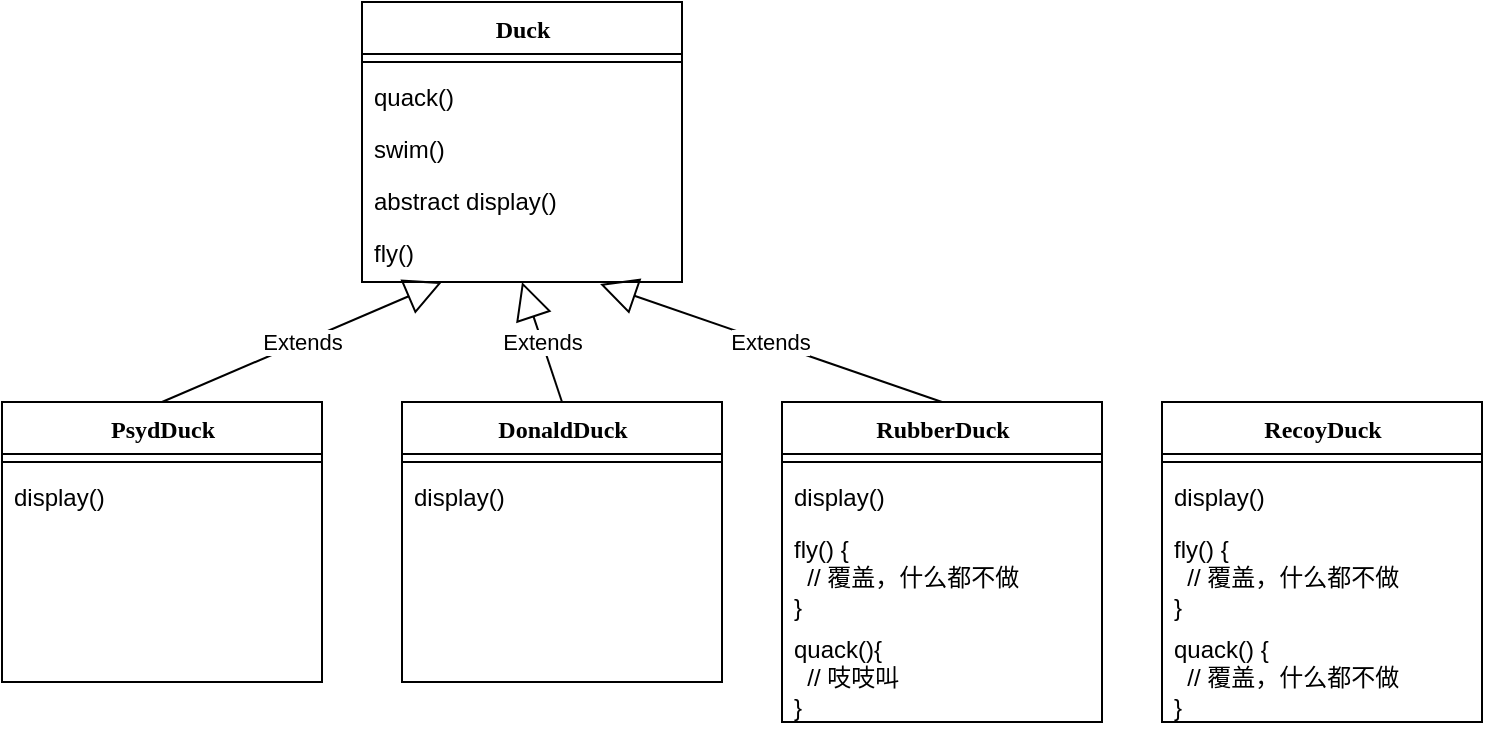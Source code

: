 <mxfile version="12.4.3" type="device" pages="3"><diagram id="BZuirzZLJ168HvBGFFMg" name="继承"><mxGraphModel dx="309" dy="523" grid="1" gridSize="10" guides="1" tooltips="1" connect="1" arrows="1" fold="1" page="1" pageScale="1" pageWidth="827" pageHeight="1169" math="0" shadow="0"><root><mxCell id="Q5XRYWUr3BGQHBxn7PBT-0"/><mxCell id="Q5XRYWUr3BGQHBxn7PBT-1" parent="Q5XRYWUr3BGQHBxn7PBT-0"/><mxCell id="Q5XRYWUr3BGQHBxn7PBT-2" value="Duck&lt;br&gt;" style="swimlane;html=1;fontStyle=1;align=center;verticalAlign=top;childLayout=stackLayout;horizontal=1;startSize=26;horizontalStack=0;resizeParent=1;resizeLast=0;collapsible=1;marginBottom=0;swimlaneFillColor=#ffffff;rounded=0;shadow=0;comic=0;labelBackgroundColor=none;strokeWidth=1;fillColor=none;fontFamily=Verdana;fontSize=12" vertex="1" parent="Q5XRYWUr3BGQHBxn7PBT-1"><mxGeometry x="1020" y="170" width="160" height="140" as="geometry"/></mxCell><mxCell id="Q5XRYWUr3BGQHBxn7PBT-3" value="" style="line;html=1;strokeWidth=1;fillColor=none;align=left;verticalAlign=middle;spacingTop=-1;spacingLeft=3;spacingRight=3;rotatable=0;labelPosition=right;points=[];portConstraint=eastwest;" vertex="1" parent="Q5XRYWUr3BGQHBxn7PBT-2"><mxGeometry y="26" width="160" height="8" as="geometry"/></mxCell><mxCell id="Q5XRYWUr3BGQHBxn7PBT-4" value="quack()" style="text;html=1;strokeColor=none;fillColor=none;align=left;verticalAlign=top;spacingLeft=4;spacingRight=4;whiteSpace=wrap;overflow=hidden;rotatable=0;points=[[0,0.5],[1,0.5]];portConstraint=eastwest;" vertex="1" parent="Q5XRYWUr3BGQHBxn7PBT-2"><mxGeometry y="34" width="160" height="26" as="geometry"/></mxCell><mxCell id="Q5XRYWUr3BGQHBxn7PBT-5" value="swim()&lt;br&gt;" style="text;html=1;strokeColor=none;fillColor=none;align=left;verticalAlign=top;spacingLeft=4;spacingRight=4;whiteSpace=wrap;overflow=hidden;rotatable=0;points=[[0,0.5],[1,0.5]];portConstraint=eastwest;" vertex="1" parent="Q5XRYWUr3BGQHBxn7PBT-2"><mxGeometry y="60" width="160" height="26" as="geometry"/></mxCell><mxCell id="Q5XRYWUr3BGQHBxn7PBT-6" value="abstract display()" style="text;html=1;strokeColor=none;fillColor=none;align=left;verticalAlign=top;spacingLeft=4;spacingRight=4;whiteSpace=wrap;overflow=hidden;rotatable=0;points=[[0,0.5],[1,0.5]];portConstraint=eastwest;" vertex="1" parent="Q5XRYWUr3BGQHBxn7PBT-2"><mxGeometry y="86" width="160" height="26" as="geometry"/></mxCell><mxCell id="Q5XRYWUr3BGQHBxn7PBT-7" value="fly()" style="text;html=1;strokeColor=none;fillColor=none;align=left;verticalAlign=top;spacingLeft=4;spacingRight=4;whiteSpace=wrap;overflow=hidden;rotatable=0;points=[[0,0.5],[1,0.5]];portConstraint=eastwest;" vertex="1" parent="Q5XRYWUr3BGQHBxn7PBT-2"><mxGeometry y="112" width="160" height="26" as="geometry"/></mxCell><mxCell id="Q5XRYWUr3BGQHBxn7PBT-8" value="PsydDuck" style="swimlane;html=1;fontStyle=1;align=center;verticalAlign=top;childLayout=stackLayout;horizontal=1;startSize=26;horizontalStack=0;resizeParent=1;resizeLast=0;collapsible=1;marginBottom=0;swimlaneFillColor=#ffffff;rounded=0;shadow=0;comic=0;labelBackgroundColor=none;strokeWidth=1;fillColor=none;fontFamily=Verdana;fontSize=12" vertex="1" parent="Q5XRYWUr3BGQHBxn7PBT-1"><mxGeometry x="840" y="370" width="160" height="140" as="geometry"/></mxCell><mxCell id="Q5XRYWUr3BGQHBxn7PBT-9" value="" style="line;html=1;strokeWidth=1;fillColor=none;align=left;verticalAlign=middle;spacingTop=-1;spacingLeft=3;spacingRight=3;rotatable=0;labelPosition=right;points=[];portConstraint=eastwest;" vertex="1" parent="Q5XRYWUr3BGQHBxn7PBT-8"><mxGeometry y="26" width="160" height="8" as="geometry"/></mxCell><mxCell id="Q5XRYWUr3BGQHBxn7PBT-10" value="display()" style="text;html=1;strokeColor=none;fillColor=none;align=left;verticalAlign=top;spacingLeft=4;spacingRight=4;whiteSpace=wrap;overflow=hidden;rotatable=0;points=[[0,0.5],[1,0.5]];portConstraint=eastwest;" vertex="1" parent="Q5XRYWUr3BGQHBxn7PBT-8"><mxGeometry y="34" width="160" height="26" as="geometry"/></mxCell><mxCell id="Q5XRYWUr3BGQHBxn7PBT-11" value="DonaldDuck" style="swimlane;html=1;fontStyle=1;align=center;verticalAlign=top;childLayout=stackLayout;horizontal=1;startSize=26;horizontalStack=0;resizeParent=1;resizeLast=0;collapsible=1;marginBottom=0;swimlaneFillColor=#ffffff;rounded=0;shadow=0;comic=0;labelBackgroundColor=none;strokeWidth=1;fillColor=none;fontFamily=Verdana;fontSize=12" vertex="1" parent="Q5XRYWUr3BGQHBxn7PBT-1"><mxGeometry x="1040" y="370" width="160" height="140" as="geometry"/></mxCell><mxCell id="Q5XRYWUr3BGQHBxn7PBT-12" value="" style="line;html=1;strokeWidth=1;fillColor=none;align=left;verticalAlign=middle;spacingTop=-1;spacingLeft=3;spacingRight=3;rotatable=0;labelPosition=right;points=[];portConstraint=eastwest;" vertex="1" parent="Q5XRYWUr3BGQHBxn7PBT-11"><mxGeometry y="26" width="160" height="8" as="geometry"/></mxCell><mxCell id="Q5XRYWUr3BGQHBxn7PBT-13" value="display()" style="text;html=1;strokeColor=none;fillColor=none;align=left;verticalAlign=top;spacingLeft=4;spacingRight=4;whiteSpace=wrap;overflow=hidden;rotatable=0;points=[[0,0.5],[1,0.5]];portConstraint=eastwest;" vertex="1" parent="Q5XRYWUr3BGQHBxn7PBT-11"><mxGeometry y="34" width="160" height="26" as="geometry"/></mxCell><mxCell id="Q5XRYWUr3BGQHBxn7PBT-14" value="Extends" style="endArrow=block;endSize=16;endFill=0;html=1;entryX=0.25;entryY=1;entryDx=0;entryDy=0;exitX=0.5;exitY=0;exitDx=0;exitDy=0;" edge="1" parent="Q5XRYWUr3BGQHBxn7PBT-1" source="Q5XRYWUr3BGQHBxn7PBT-8" target="Q5XRYWUr3BGQHBxn7PBT-2"><mxGeometry width="160" relative="1" as="geometry"><mxPoint x="840" y="530" as="sourcePoint"/><mxPoint x="1000" y="530" as="targetPoint"/></mxGeometry></mxCell><mxCell id="Q5XRYWUr3BGQHBxn7PBT-15" value="Extends" style="endArrow=block;endSize=16;endFill=0;html=1;entryX=0.5;entryY=1;entryDx=0;entryDy=0;exitX=0.5;exitY=0;exitDx=0;exitDy=0;" edge="1" parent="Q5XRYWUr3BGQHBxn7PBT-1" source="Q5XRYWUr3BGQHBxn7PBT-11" target="Q5XRYWUr3BGQHBxn7PBT-2"><mxGeometry width="160" relative="1" as="geometry"><mxPoint x="1190" y="320" as="sourcePoint"/><mxPoint x="1350" y="320" as="targetPoint"/></mxGeometry></mxCell><mxCell id="Q5XRYWUr3BGQHBxn7PBT-16" value="RubberDuck" style="swimlane;html=1;fontStyle=1;align=center;verticalAlign=top;childLayout=stackLayout;horizontal=1;startSize=26;horizontalStack=0;resizeParent=1;resizeLast=0;collapsible=1;marginBottom=0;swimlaneFillColor=#ffffff;rounded=0;shadow=0;comic=0;labelBackgroundColor=none;strokeWidth=1;fillColor=none;fontFamily=Verdana;fontSize=12" vertex="1" parent="Q5XRYWUr3BGQHBxn7PBT-1"><mxGeometry x="1230" y="370" width="160" height="160" as="geometry"/></mxCell><mxCell id="Q5XRYWUr3BGQHBxn7PBT-17" value="" style="line;html=1;strokeWidth=1;fillColor=none;align=left;verticalAlign=middle;spacingTop=-1;spacingLeft=3;spacingRight=3;rotatable=0;labelPosition=right;points=[];portConstraint=eastwest;" vertex="1" parent="Q5XRYWUr3BGQHBxn7PBT-16"><mxGeometry y="26" width="160" height="8" as="geometry"/></mxCell><mxCell id="Q5XRYWUr3BGQHBxn7PBT-18" value="display()" style="text;html=1;strokeColor=none;fillColor=none;align=left;verticalAlign=top;spacingLeft=4;spacingRight=4;whiteSpace=wrap;overflow=hidden;rotatable=0;points=[[0,0.5],[1,0.5]];portConstraint=eastwest;" vertex="1" parent="Q5XRYWUr3BGQHBxn7PBT-16"><mxGeometry y="34" width="160" height="26" as="geometry"/></mxCell><mxCell id="Q5XRYWUr3BGQHBxn7PBT-19" value="fly() {&lt;br&gt;&amp;nbsp; // 覆盖，什么都不做&lt;br&gt;}" style="text;html=1;strokeColor=none;fillColor=none;align=left;verticalAlign=top;spacingLeft=4;spacingRight=4;whiteSpace=wrap;overflow=hidden;rotatable=0;points=[[0,0.5],[1,0.5]];portConstraint=eastwest;" vertex="1" parent="Q5XRYWUr3BGQHBxn7PBT-16"><mxGeometry y="60" width="160" height="50" as="geometry"/></mxCell><mxCell id="iKZqRecwMaP-E1OmIRN8-0" value="quack(){&lt;br&gt;&amp;nbsp; // 吱吱叫&lt;br&gt;}" style="text;html=1;strokeColor=none;fillColor=none;align=left;verticalAlign=top;spacingLeft=4;spacingRight=4;whiteSpace=wrap;overflow=hidden;rotatable=0;points=[[0,0.5],[1,0.5]];portConstraint=eastwest;" vertex="1" parent="Q5XRYWUr3BGQHBxn7PBT-16"><mxGeometry y="110" width="160" height="50" as="geometry"/></mxCell><mxCell id="Q5XRYWUr3BGQHBxn7PBT-20" value="Extends" style="endArrow=block;endSize=16;endFill=0;html=1;exitX=0.5;exitY=0;exitDx=0;exitDy=0;entryX=0.744;entryY=1.115;entryDx=0;entryDy=0;entryPerimeter=0;" edge="1" parent="Q5XRYWUr3BGQHBxn7PBT-1" source="Q5XRYWUr3BGQHBxn7PBT-16" target="Q5XRYWUr3BGQHBxn7PBT-7"><mxGeometry width="160" relative="1" as="geometry"><mxPoint x="1130" y="380" as="sourcePoint"/><mxPoint x="1220" y="330" as="targetPoint"/></mxGeometry></mxCell><mxCell id="Q5XRYWUr3BGQHBxn7PBT-21" value="RecoyDuck" style="swimlane;html=1;fontStyle=1;align=center;verticalAlign=top;childLayout=stackLayout;horizontal=1;startSize=26;horizontalStack=0;resizeParent=1;resizeLast=0;collapsible=1;marginBottom=0;swimlaneFillColor=#ffffff;rounded=0;shadow=0;comic=0;labelBackgroundColor=none;strokeWidth=1;fillColor=none;fontFamily=Verdana;fontSize=12" vertex="1" parent="Q5XRYWUr3BGQHBxn7PBT-1"><mxGeometry x="1420" y="370" width="160" height="160" as="geometry"/></mxCell><mxCell id="Q5XRYWUr3BGQHBxn7PBT-22" value="" style="line;html=1;strokeWidth=1;fillColor=none;align=left;verticalAlign=middle;spacingTop=-1;spacingLeft=3;spacingRight=3;rotatable=0;labelPosition=right;points=[];portConstraint=eastwest;" vertex="1" parent="Q5XRYWUr3BGQHBxn7PBT-21"><mxGeometry y="26" width="160" height="8" as="geometry"/></mxCell><mxCell id="Q5XRYWUr3BGQHBxn7PBT-23" value="display()" style="text;html=1;strokeColor=none;fillColor=none;align=left;verticalAlign=top;spacingLeft=4;spacingRight=4;whiteSpace=wrap;overflow=hidden;rotatable=0;points=[[0,0.5],[1,0.5]];portConstraint=eastwest;" vertex="1" parent="Q5XRYWUr3BGQHBxn7PBT-21"><mxGeometry y="34" width="160" height="26" as="geometry"/></mxCell><mxCell id="Q5XRYWUr3BGQHBxn7PBT-24" value="fly() {&lt;br&gt;&amp;nbsp; // 覆盖，什么都不做&lt;br&gt;}" style="text;html=1;strokeColor=none;fillColor=none;align=left;verticalAlign=top;spacingLeft=4;spacingRight=4;whiteSpace=wrap;overflow=hidden;rotatable=0;points=[[0,0.5],[1,0.5]];portConstraint=eastwest;" vertex="1" parent="Q5XRYWUr3BGQHBxn7PBT-21"><mxGeometry y="60" width="160" height="50" as="geometry"/></mxCell><mxCell id="Q5XRYWUr3BGQHBxn7PBT-25" value="quack() {&lt;br&gt;&amp;nbsp; // 覆盖，什么都不做&lt;br&gt;}" style="text;html=1;strokeColor=none;fillColor=none;align=left;verticalAlign=top;spacingLeft=4;spacingRight=4;whiteSpace=wrap;overflow=hidden;rotatable=0;points=[[0,0.5],[1,0.5]];portConstraint=eastwest;" vertex="1" parent="Q5XRYWUr3BGQHBxn7PBT-21"><mxGeometry y="110" width="160" height="50" as="geometry"/></mxCell></root></mxGraphModel></diagram><diagram name="接口" id="9f46799a-70d6-7492-0946-bef42562c5a5"><mxGraphModel dx="947" dy="436" grid="1" gridSize="10" guides="1" tooltips="1" connect="1" arrows="1" fold="1" page="1" pageScale="1" pageWidth="1100" pageHeight="850" background="#ffffff" math="0" shadow="0"><root><mxCell id="0"/><mxCell id="1" parent="0"/><mxCell id="78961159f06e98e8-17" value="Duck&lt;br&gt;" style="swimlane;html=1;fontStyle=1;align=center;verticalAlign=top;childLayout=stackLayout;horizontal=1;startSize=26;horizontalStack=0;resizeParent=1;resizeLast=0;collapsible=1;marginBottom=0;swimlaneFillColor=#ffffff;rounded=0;shadow=0;comic=0;labelBackgroundColor=none;strokeWidth=1;fillColor=none;fontFamily=Verdana;fontSize=12" parent="1" vertex="1"><mxGeometry x="470" y="20" width="160" height="140" as="geometry"/></mxCell><mxCell id="78961159f06e98e8-19" value="" style="line;html=1;strokeWidth=1;fillColor=none;align=left;verticalAlign=middle;spacingTop=-1;spacingLeft=3;spacingRight=3;rotatable=0;labelPosition=right;points=[];portConstraint=eastwest;" parent="78961159f06e98e8-17" vertex="1"><mxGeometry y="26" width="160" height="8" as="geometry"/></mxCell><mxCell id="H_jzNITFlGXmfkkz4k3V-1" value="swim()" style="text;html=1;strokeColor=none;fillColor=none;align=left;verticalAlign=top;spacingLeft=4;spacingRight=4;whiteSpace=wrap;overflow=hidden;rotatable=0;points=[[0,0.5],[1,0.5]];portConstraint=eastwest;" vertex="1" parent="78961159f06e98e8-17"><mxGeometry y="34" width="160" height="26" as="geometry"/></mxCell><mxCell id="H_jzNITFlGXmfkkz4k3V-48" value="display()" style="text;html=1;strokeColor=none;fillColor=none;align=left;verticalAlign=top;spacingLeft=4;spacingRight=4;whiteSpace=wrap;overflow=hidden;rotatable=0;points=[[0,0.5],[1,0.5]];portConstraint=eastwest;" vertex="1" parent="78961159f06e98e8-17"><mxGeometry y="60" width="160" height="26" as="geometry"/></mxCell><mxCell id="H_jzNITFlGXmfkkz4k3V-2" value="PsydDuck" style="swimlane;html=1;fontStyle=1;align=center;verticalAlign=top;childLayout=stackLayout;horizontal=1;startSize=26;horizontalStack=0;resizeParent=1;resizeLast=0;collapsible=1;marginBottom=0;swimlaneFillColor=#ffffff;rounded=0;shadow=0;comic=0;labelBackgroundColor=none;strokeWidth=1;fillColor=none;fontFamily=Verdana;fontSize=12" vertex="1" parent="1"><mxGeometry x="180" y="250" width="160" height="140" as="geometry"/></mxCell><mxCell id="H_jzNITFlGXmfkkz4k3V-3" value="" style="line;html=1;strokeWidth=1;fillColor=none;align=left;verticalAlign=middle;spacingTop=-1;spacingLeft=3;spacingRight=3;rotatable=0;labelPosition=right;points=[];portConstraint=eastwest;" vertex="1" parent="H_jzNITFlGXmfkkz4k3V-2"><mxGeometry y="26" width="160" height="8" as="geometry"/></mxCell><mxCell id="H_jzNITFlGXmfkkz4k3V-6" value="display()" style="text;html=1;strokeColor=none;fillColor=none;align=left;verticalAlign=top;spacingLeft=4;spacingRight=4;whiteSpace=wrap;overflow=hidden;rotatable=0;points=[[0,0.5],[1,0.5]];portConstraint=eastwest;" vertex="1" parent="H_jzNITFlGXmfkkz4k3V-2"><mxGeometry y="34" width="160" height="26" as="geometry"/></mxCell><mxCell id="H_jzNITFlGXmfkkz4k3V-50" value="fly()" style="text;html=1;strokeColor=none;fillColor=none;align=left;verticalAlign=top;spacingLeft=4;spacingRight=4;whiteSpace=wrap;overflow=hidden;rotatable=0;points=[[0,0.5],[1,0.5]];portConstraint=eastwest;" vertex="1" parent="H_jzNITFlGXmfkkz4k3V-2"><mxGeometry y="60" width="160" height="26" as="geometry"/></mxCell><mxCell id="H_jzNITFlGXmfkkz4k3V-51" value="quack()" style="text;html=1;strokeColor=none;fillColor=none;align=left;verticalAlign=top;spacingLeft=4;spacingRight=4;whiteSpace=wrap;overflow=hidden;rotatable=0;points=[[0,0.5],[1,0.5]];portConstraint=eastwest;" vertex="1" parent="H_jzNITFlGXmfkkz4k3V-2"><mxGeometry y="86" width="160" height="26" as="geometry"/></mxCell><mxCell id="H_jzNITFlGXmfkkz4k3V-7" value="DonaldDuck" style="swimlane;html=1;fontStyle=1;align=center;verticalAlign=top;childLayout=stackLayout;horizontal=1;startSize=26;horizontalStack=0;resizeParent=1;resizeLast=0;collapsible=1;marginBottom=0;swimlaneFillColor=#ffffff;rounded=0;shadow=0;comic=0;labelBackgroundColor=none;strokeWidth=1;fillColor=none;fontFamily=Verdana;fontSize=12" vertex="1" parent="1"><mxGeometry x="380" y="250" width="160" height="140" as="geometry"/></mxCell><mxCell id="H_jzNITFlGXmfkkz4k3V-8" value="" style="line;html=1;strokeWidth=1;fillColor=none;align=left;verticalAlign=middle;spacingTop=-1;spacingLeft=3;spacingRight=3;rotatable=0;labelPosition=right;points=[];portConstraint=eastwest;" vertex="1" parent="H_jzNITFlGXmfkkz4k3V-7"><mxGeometry y="26" width="160" height="8" as="geometry"/></mxCell><mxCell id="H_jzNITFlGXmfkkz4k3V-11" value="display()" style="text;html=1;strokeColor=none;fillColor=none;align=left;verticalAlign=top;spacingLeft=4;spacingRight=4;whiteSpace=wrap;overflow=hidden;rotatable=0;points=[[0,0.5],[1,0.5]];portConstraint=eastwest;" vertex="1" parent="H_jzNITFlGXmfkkz4k3V-7"><mxGeometry y="34" width="160" height="26" as="geometry"/></mxCell><mxCell id="H_jzNITFlGXmfkkz4k3V-52" value="fly()" style="text;html=1;strokeColor=none;fillColor=none;align=left;verticalAlign=top;spacingLeft=4;spacingRight=4;whiteSpace=wrap;overflow=hidden;rotatable=0;points=[[0,0.5],[1,0.5]];portConstraint=eastwest;" vertex="1" parent="H_jzNITFlGXmfkkz4k3V-7"><mxGeometry y="60" width="160" height="26" as="geometry"/></mxCell><mxCell id="H_jzNITFlGXmfkkz4k3V-53" value="quack()" style="text;html=1;strokeColor=none;fillColor=none;align=left;verticalAlign=top;spacingLeft=4;spacingRight=4;whiteSpace=wrap;overflow=hidden;rotatable=0;points=[[0,0.5],[1,0.5]];portConstraint=eastwest;" vertex="1" parent="H_jzNITFlGXmfkkz4k3V-7"><mxGeometry y="86" width="160" height="26" as="geometry"/></mxCell><mxCell id="H_jzNITFlGXmfkkz4k3V-12" value="" style="endArrow=block;endSize=16;endFill=0;html=1;entryX=0.25;entryY=1;entryDx=0;entryDy=0;exitX=0.5;exitY=0;exitDx=0;exitDy=0;" edge="1" parent="1" source="H_jzNITFlGXmfkkz4k3V-2" target="78961159f06e98e8-17"><mxGeometry width="160" relative="1" as="geometry"><mxPoint x="180" y="410" as="sourcePoint"/><mxPoint x="340" y="410" as="targetPoint"/></mxGeometry></mxCell><mxCell id="H_jzNITFlGXmfkkz4k3V-18" value="" style="endArrow=block;endSize=16;endFill=0;html=1;entryX=0.5;entryY=1;entryDx=0;entryDy=0;exitX=0.5;exitY=0;exitDx=0;exitDy=0;" edge="1" parent="1" source="H_jzNITFlGXmfkkz4k3V-7" target="78961159f06e98e8-17"><mxGeometry width="160" relative="1" as="geometry"><mxPoint x="530" y="200" as="sourcePoint"/><mxPoint x="690" y="200" as="targetPoint"/></mxGeometry></mxCell><mxCell id="H_jzNITFlGXmfkkz4k3V-20" value="RubberDuck" style="swimlane;html=1;fontStyle=1;align=center;verticalAlign=top;childLayout=stackLayout;horizontal=1;startSize=26;horizontalStack=0;resizeParent=1;resizeLast=0;collapsible=1;marginBottom=0;swimlaneFillColor=#ffffff;rounded=0;shadow=0;comic=0;labelBackgroundColor=none;strokeWidth=1;fillColor=none;fontFamily=Verdana;fontSize=12" vertex="1" parent="1"><mxGeometry x="570" y="250" width="160" height="140" as="geometry"/></mxCell><mxCell id="H_jzNITFlGXmfkkz4k3V-21" value="" style="line;html=1;strokeWidth=1;fillColor=none;align=left;verticalAlign=middle;spacingTop=-1;spacingLeft=3;spacingRight=3;rotatable=0;labelPosition=right;points=[];portConstraint=eastwest;" vertex="1" parent="H_jzNITFlGXmfkkz4k3V-20"><mxGeometry y="26" width="160" height="8" as="geometry"/></mxCell><mxCell id="H_jzNITFlGXmfkkz4k3V-22" value="display()" style="text;html=1;strokeColor=none;fillColor=none;align=left;verticalAlign=top;spacingLeft=4;spacingRight=4;whiteSpace=wrap;overflow=hidden;rotatable=0;points=[[0,0.5],[1,0.5]];portConstraint=eastwest;" vertex="1" parent="H_jzNITFlGXmfkkz4k3V-20"><mxGeometry y="34" width="160" height="26" as="geometry"/></mxCell><mxCell id="H_jzNITFlGXmfkkz4k3V-54" value="quack()" style="text;html=1;strokeColor=none;fillColor=none;align=left;verticalAlign=top;spacingLeft=4;spacingRight=4;whiteSpace=wrap;overflow=hidden;rotatable=0;points=[[0,0.5],[1,0.5]];portConstraint=eastwest;" vertex="1" parent="H_jzNITFlGXmfkkz4k3V-20"><mxGeometry y="60" width="160" height="26" as="geometry"/></mxCell><mxCell id="H_jzNITFlGXmfkkz4k3V-24" value="" style="endArrow=block;endSize=16;endFill=0;html=1;exitX=0.5;exitY=0;exitDx=0;exitDy=0;" edge="1" parent="1" source="H_jzNITFlGXmfkkz4k3V-20"><mxGeometry width="160" relative="1" as="geometry"><mxPoint x="470" y="260" as="sourcePoint"/><mxPoint x="574" y="160" as="targetPoint"/></mxGeometry></mxCell><mxCell id="H_jzNITFlGXmfkkz4k3V-25" value="RecoyDuck" style="swimlane;html=1;fontStyle=1;align=center;verticalAlign=top;childLayout=stackLayout;horizontal=1;startSize=26;horizontalStack=0;resizeParent=1;resizeLast=0;collapsible=1;marginBottom=0;swimlaneFillColor=#ffffff;rounded=0;shadow=0;comic=0;labelBackgroundColor=none;strokeWidth=1;fillColor=none;fontFamily=Verdana;fontSize=12" vertex="1" parent="1"><mxGeometry x="760" y="250" width="160" height="140" as="geometry"/></mxCell><mxCell id="H_jzNITFlGXmfkkz4k3V-26" value="" style="line;html=1;strokeWidth=1;fillColor=none;align=left;verticalAlign=middle;spacingTop=-1;spacingLeft=3;spacingRight=3;rotatable=0;labelPosition=right;points=[];portConstraint=eastwest;" vertex="1" parent="H_jzNITFlGXmfkkz4k3V-25"><mxGeometry y="26" width="160" height="8" as="geometry"/></mxCell><mxCell id="H_jzNITFlGXmfkkz4k3V-27" value="display()" style="text;html=1;strokeColor=none;fillColor=none;align=left;verticalAlign=top;spacingLeft=4;spacingRight=4;whiteSpace=wrap;overflow=hidden;rotatable=0;points=[[0,0.5],[1,0.5]];portConstraint=eastwest;" vertex="1" parent="H_jzNITFlGXmfkkz4k3V-25"><mxGeometry y="34" width="160" height="26" as="geometry"/></mxCell><mxCell id="H_jzNITFlGXmfkkz4k3V-31" value="" style="endArrow=block;endSize=16;endFill=0;html=1;exitX=0.5;exitY=0;exitDx=0;exitDy=0;" edge="1" parent="1" source="H_jzNITFlGXmfkkz4k3V-25"><mxGeometry width="160" relative="1" as="geometry"><mxPoint x="660" y="260" as="sourcePoint"/><mxPoint x="613" y="160" as="targetPoint"/></mxGeometry></mxCell><mxCell id="H_jzNITFlGXmfkkz4k3V-43" value="" style="endArrow=block;dashed=1;endFill=0;endSize=12;html=1;entryX=0.5;entryY=1;entryDx=0;entryDy=0;" edge="1" parent="1" source="H_jzNITFlGXmfkkz4k3V-2"><mxGeometry width="160" relative="1" as="geometry"><mxPoint x="140" y="430" as="sourcePoint"/><mxPoint x="195" y="100" as="targetPoint"/></mxGeometry></mxCell><mxCell id="H_jzNITFlGXmfkkz4k3V-44" value="" style="endArrow=block;dashed=1;endFill=0;endSize=12;html=1;entryX=0.25;entryY=1;entryDx=0;entryDy=0;exitX=0.4;exitY=-0.029;exitDx=0;exitDy=0;exitPerimeter=0;" edge="1" parent="1" source="H_jzNITFlGXmfkkz4k3V-2"><mxGeometry width="160" relative="1" as="geometry"><mxPoint x="249.318" y="260" as="sourcePoint"/><mxPoint x="307.5" y="100" as="targetPoint"/></mxGeometry></mxCell><mxCell id="H_jzNITFlGXmfkkz4k3V-45" value="" style="endArrow=block;dashed=1;endFill=0;endSize=12;html=1;entryX=0.5;entryY=1;entryDx=0;entryDy=0;exitX=0.5;exitY=0;exitDx=0;exitDy=0;" edge="1" parent="1" source="H_jzNITFlGXmfkkz4k3V-7"><mxGeometry width="160" relative="1" as="geometry"><mxPoint x="254" y="255.94" as="sourcePoint"/><mxPoint x="335" y="100" as="targetPoint"/></mxGeometry></mxCell><mxCell id="H_jzNITFlGXmfkkz4k3V-46" value="" style="endArrow=block;dashed=1;endFill=0;endSize=12;html=1;" edge="1" parent="1" source="H_jzNITFlGXmfkkz4k3V-20"><mxGeometry width="160" relative="1" as="geometry"><mxPoint x="470" y="260" as="sourcePoint"/><mxPoint x="370" y="100" as="targetPoint"/></mxGeometry></mxCell><mxCell id="H_jzNITFlGXmfkkz4k3V-47" value="" style="endArrow=block;dashed=1;endFill=0;endSize=12;html=1;" edge="1" parent="1"><mxGeometry width="160" relative="1" as="geometry"><mxPoint x="460" y="250" as="sourcePoint"/><mxPoint x="210" y="100" as="targetPoint"/></mxGeometry></mxCell><mxCell id="h8Z2otpUtACJWpUQZunh-1" value="&lt;p style=&quot;margin: 0px ; margin-top: 4px ; text-align: center&quot;&gt;&lt;i&gt;&amp;lt;&amp;lt;Interface&amp;gt;&amp;gt;&lt;/i&gt;&lt;br&gt;&lt;span style=&quot;font-family: &amp;#34;verdana&amp;#34; ; font-weight: 700&quot;&gt;Flyable&lt;/span&gt;&lt;br&gt;&lt;/p&gt;&lt;p style=&quot;margin: 0px ; margin-left: 4px&quot;&gt;&lt;br&gt;&lt;/p&gt;&lt;hr size=&quot;1&quot;&gt;&lt;p style=&quot;margin: 0px ; margin-left: 4px&quot;&gt;&lt;span style=&quot;white-space: normal&quot;&gt;fly()&lt;/span&gt;&lt;br&gt;&lt;/p&gt;" style="verticalAlign=top;align=left;overflow=fill;fontSize=12;fontFamily=Helvetica;html=1;" vertex="1" parent="1"><mxGeometry x="140" y="20" width="110" height="80" as="geometry"/></mxCell><mxCell id="h8Z2otpUtACJWpUQZunh-2" value="&lt;p style=&quot;margin: 0px ; margin-top: 4px ; text-align: center&quot;&gt;&lt;i&gt;&amp;lt;&amp;lt;Interface&amp;gt;&amp;gt;&lt;/i&gt;&lt;br&gt;&lt;span style=&quot;font-family: &amp;#34;verdana&amp;#34; ; font-weight: 700&quot;&gt;Quackable&lt;/span&gt;&lt;br&gt;&lt;/p&gt;&lt;p style=&quot;margin: 0px ; margin-left: 4px&quot;&gt;&lt;br&gt;&lt;/p&gt;&lt;hr size=&quot;1&quot;&gt;&lt;p style=&quot;margin: 0px ; margin-left: 4px&quot;&gt;&lt;span style=&quot;white-space: normal&quot;&gt;quack()&lt;/span&gt;&lt;br&gt;&lt;/p&gt;" style="verticalAlign=top;align=left;overflow=fill;fontSize=12;fontFamily=Helvetica;html=1;" vertex="1" parent="1"><mxGeometry x="280" y="20" width="110" height="80" as="geometry"/></mxCell></root></mxGraphModel></diagram><diagram id="KqbjrAQwslqh1rCPiBPV" name="策略"><mxGraphModel dx="947" dy="436" grid="1" gridSize="10" guides="1" tooltips="1" connect="1" arrows="1" fold="1" page="1" pageScale="1" pageWidth="827" pageHeight="1169" math="0" shadow="0"><root><mxCell id="9y7EQr59N6h7d5im3i9q-0"/><mxCell id="9y7EQr59N6h7d5im3i9q-1" parent="9y7EQr59N6h7d5im3i9q-0"/><mxCell id="XginDXVXBunuKtEUH3UX-0" value="&lt;p style=&quot;margin: 0px ; margin-top: 4px ; text-align: center&quot;&gt;&lt;i&gt;&amp;lt;&amp;lt;Interface&amp;gt;&amp;gt;&lt;/i&gt;&lt;br&gt;&lt;span style=&quot;font-family: &amp;#34;verdana&amp;#34; ; font-weight: 700&quot;&gt;FlyBehavior&lt;/span&gt;&lt;br&gt;&lt;/p&gt;&lt;p style=&quot;margin: 0px ; margin-left: 4px&quot;&gt;&lt;br&gt;&lt;/p&gt;&lt;hr size=&quot;1&quot;&gt;&lt;p style=&quot;margin: 0px ; margin-left: 4px&quot;&gt;&lt;span style=&quot;white-space: normal&quot;&gt;fly()&lt;/span&gt;&lt;br&gt;&lt;/p&gt;" style="verticalAlign=top;align=left;overflow=fill;fontSize=12;fontFamily=Helvetica;html=1;" vertex="1" parent="9y7EQr59N6h7d5im3i9q-1"><mxGeometry x="160" y="200" width="110" height="80" as="geometry"/></mxCell><mxCell id="8e-xI4EG_saxsirlj6Xp-0" value="FlyWithWings" style="swimlane;html=1;fontStyle=1;align=center;verticalAlign=top;childLayout=stackLayout;horizontal=1;startSize=26;horizontalStack=0;resizeParent=1;resizeLast=0;collapsible=1;marginBottom=0;swimlaneFillColor=#ffffff;rounded=0;shadow=0;comic=0;labelBackgroundColor=none;strokeWidth=1;fillColor=none;fontFamily=Verdana;fontSize=12" vertex="1" parent="9y7EQr59N6h7d5im3i9q-1"><mxGeometry x="50" y="380" width="160" height="100" as="geometry"/></mxCell><mxCell id="8e-xI4EG_saxsirlj6Xp-1" value="" style="line;html=1;strokeWidth=1;fillColor=none;align=left;verticalAlign=middle;spacingTop=-1;spacingLeft=3;spacingRight=3;rotatable=0;labelPosition=right;points=[];portConstraint=eastwest;" vertex="1" parent="8e-xI4EG_saxsirlj6Xp-0"><mxGeometry y="26" width="160" height="8" as="geometry"/></mxCell><mxCell id="8e-xI4EG_saxsirlj6Xp-3" value="fly() {&lt;br&gt;&amp;nbsp; //&amp;nbsp;实现鸭子飞行&lt;br&gt;}" style="text;html=1;strokeColor=none;fillColor=none;align=left;verticalAlign=top;spacingLeft=4;spacingRight=4;whiteSpace=wrap;overflow=hidden;rotatable=0;points=[[0,0.5],[1,0.5]];portConstraint=eastwest;" vertex="1" parent="8e-xI4EG_saxsirlj6Xp-0"><mxGeometry y="34" width="160" height="56" as="geometry"/></mxCell><mxCell id="e_5eQ-rVYpb3zqEtOGrW-0" value="FlyNoWay" style="swimlane;html=1;fontStyle=1;align=center;verticalAlign=top;childLayout=stackLayout;horizontal=1;startSize=26;horizontalStack=0;resizeParent=1;resizeLast=0;collapsible=1;marginBottom=0;swimlaneFillColor=#ffffff;rounded=0;shadow=0;comic=0;labelBackgroundColor=none;strokeWidth=1;fillColor=none;fontFamily=Verdana;fontSize=12" vertex="1" parent="9y7EQr59N6h7d5im3i9q-1"><mxGeometry x="250" y="380" width="160" height="100" as="geometry"/></mxCell><mxCell id="e_5eQ-rVYpb3zqEtOGrW-1" value="" style="line;html=1;strokeWidth=1;fillColor=none;align=left;verticalAlign=middle;spacingTop=-1;spacingLeft=3;spacingRight=3;rotatable=0;labelPosition=right;points=[];portConstraint=eastwest;" vertex="1" parent="e_5eQ-rVYpb3zqEtOGrW-0"><mxGeometry y="26" width="160" height="8" as="geometry"/></mxCell><mxCell id="e_5eQ-rVYpb3zqEtOGrW-2" value="fly() {&lt;br&gt;&amp;nbsp; //&amp;nbsp;什么都不做，不会飞&lt;br&gt;}" style="text;html=1;strokeColor=none;fillColor=none;align=left;verticalAlign=top;spacingLeft=4;spacingRight=4;whiteSpace=wrap;overflow=hidden;rotatable=0;points=[[0,0.5],[1,0.5]];portConstraint=eastwest;" vertex="1" parent="e_5eQ-rVYpb3zqEtOGrW-0"><mxGeometry y="34" width="160" height="56" as="geometry"/></mxCell><mxCell id="e_5eQ-rVYpb3zqEtOGrW-7" value="" style="endArrow=block;dashed=1;endFill=0;endSize=12;html=1;entryX=0.25;entryY=1;entryDx=0;entryDy=0;exitX=0.5;exitY=0;exitDx=0;exitDy=0;" edge="1" parent="9y7EQr59N6h7d5im3i9q-1" source="8e-xI4EG_saxsirlj6Xp-0" target="XginDXVXBunuKtEUH3UX-0"><mxGeometry width="160" relative="1" as="geometry"><mxPoint x="50" y="500" as="sourcePoint"/><mxPoint x="210" y="500" as="targetPoint"/></mxGeometry></mxCell><mxCell id="e_5eQ-rVYpb3zqEtOGrW-8" value="" style="endArrow=block;dashed=1;endFill=0;endSize=12;html=1;entryX=0.75;entryY=1;entryDx=0;entryDy=0;exitX=0.5;exitY=0;exitDx=0;exitDy=0;" edge="1" parent="9y7EQr59N6h7d5im3i9q-1" source="e_5eQ-rVYpb3zqEtOGrW-0" target="XginDXVXBunuKtEUH3UX-0"><mxGeometry width="160" relative="1" as="geometry"><mxPoint x="140" y="390" as="sourcePoint"/><mxPoint x="157.5" y="290" as="targetPoint"/></mxGeometry></mxCell><mxCell id="e_5eQ-rVYpb3zqEtOGrW-12" value="&lt;p style=&quot;margin: 0px ; margin-top: 4px ; text-align: center&quot;&gt;&lt;i&gt;&amp;lt;&amp;lt;Interface&amp;gt;&amp;gt;&lt;/i&gt;&lt;br&gt;&lt;font face=&quot;verdana&quot;&gt;&lt;b&gt;QuackBehavior&lt;/b&gt;&lt;/font&gt;&lt;br&gt;&lt;/p&gt;&lt;p style=&quot;margin: 0px ; margin-left: 4px&quot;&gt;&lt;br&gt;&lt;/p&gt;&lt;hr size=&quot;1&quot;&gt;&lt;span style=&quot;white-space: normal&quot;&gt;quack&lt;/span&gt;&lt;span style=&quot;white-space: normal&quot;&gt;()&lt;/span&gt;&lt;span style=&quot;white-space: normal&quot;&gt;&lt;br&gt;&lt;/span&gt;" style="verticalAlign=top;align=left;overflow=fill;fontSize=12;fontFamily=Helvetica;html=1;" vertex="1" parent="9y7EQr59N6h7d5im3i9q-1"><mxGeometry x="561" y="200" width="110" height="80" as="geometry"/></mxCell><mxCell id="e_5eQ-rVYpb3zqEtOGrW-13" value="Quack" style="swimlane;html=1;fontStyle=1;align=center;verticalAlign=top;childLayout=stackLayout;horizontal=1;startSize=26;horizontalStack=0;resizeParent=1;resizeLast=0;collapsible=1;marginBottom=0;swimlaneFillColor=#ffffff;rounded=0;shadow=0;comic=0;labelBackgroundColor=none;strokeWidth=1;fillColor=none;fontFamily=Verdana;fontSize=12" vertex="1" parent="9y7EQr59N6h7d5im3i9q-1"><mxGeometry x="440" y="380" width="160" height="100" as="geometry"/></mxCell><mxCell id="e_5eQ-rVYpb3zqEtOGrW-14" value="" style="line;html=1;strokeWidth=1;fillColor=none;align=left;verticalAlign=middle;spacingTop=-1;spacingLeft=3;spacingRight=3;rotatable=0;labelPosition=right;points=[];portConstraint=eastwest;" vertex="1" parent="e_5eQ-rVYpb3zqEtOGrW-13"><mxGeometry y="26" width="160" height="8" as="geometry"/></mxCell><mxCell id="e_5eQ-rVYpb3zqEtOGrW-15" value="quack() {&lt;br&gt;&amp;nbsp; //&amp;nbsp;实现鸭子呱呱叫&lt;br&gt;}" style="text;html=1;strokeColor=none;fillColor=none;align=left;verticalAlign=top;spacingLeft=4;spacingRight=4;whiteSpace=wrap;overflow=hidden;rotatable=0;points=[[0,0.5],[1,0.5]];portConstraint=eastwest;" vertex="1" parent="e_5eQ-rVYpb3zqEtOGrW-13"><mxGeometry y="34" width="160" height="56" as="geometry"/></mxCell><mxCell id="e_5eQ-rVYpb3zqEtOGrW-16" value="Squeak" style="swimlane;html=1;fontStyle=1;align=center;verticalAlign=top;childLayout=stackLayout;horizontal=1;startSize=26;horizontalStack=0;resizeParent=1;resizeLast=0;collapsible=1;marginBottom=0;swimlaneFillColor=#ffffff;rounded=0;shadow=0;comic=0;labelBackgroundColor=none;strokeWidth=1;fillColor=none;fontFamily=Verdana;fontSize=12" vertex="1" parent="9y7EQr59N6h7d5im3i9q-1"><mxGeometry x="640" y="380" width="160" height="100" as="geometry"/></mxCell><mxCell id="e_5eQ-rVYpb3zqEtOGrW-17" value="" style="line;html=1;strokeWidth=1;fillColor=none;align=left;verticalAlign=middle;spacingTop=-1;spacingLeft=3;spacingRight=3;rotatable=0;labelPosition=right;points=[];portConstraint=eastwest;" vertex="1" parent="e_5eQ-rVYpb3zqEtOGrW-16"><mxGeometry y="26" width="160" height="8" as="geometry"/></mxCell><mxCell id="e_5eQ-rVYpb3zqEtOGrW-18" value="quack() {&lt;br&gt;&amp;nbsp; // 实现橡皮鸭吱吱叫&lt;br&gt;}" style="text;html=1;strokeColor=none;fillColor=none;align=left;verticalAlign=top;spacingLeft=4;spacingRight=4;whiteSpace=wrap;overflow=hidden;rotatable=0;points=[[0,0.5],[1,0.5]];portConstraint=eastwest;" vertex="1" parent="e_5eQ-rVYpb3zqEtOGrW-16"><mxGeometry y="34" width="160" height="56" as="geometry"/></mxCell><mxCell id="e_5eQ-rVYpb3zqEtOGrW-19" value="" style="endArrow=block;dashed=1;endFill=0;endSize=12;html=1;entryX=0.25;entryY=1;entryDx=0;entryDy=0;exitX=0.5;exitY=0;exitDx=0;exitDy=0;" edge="1" source="e_5eQ-rVYpb3zqEtOGrW-13" target="e_5eQ-rVYpb3zqEtOGrW-12" parent="9y7EQr59N6h7d5im3i9q-1"><mxGeometry width="160" relative="1" as="geometry"><mxPoint x="440" y="500" as="sourcePoint"/><mxPoint x="600" y="500" as="targetPoint"/></mxGeometry></mxCell><mxCell id="e_5eQ-rVYpb3zqEtOGrW-20" value="" style="endArrow=block;dashed=1;endFill=0;endSize=12;html=1;entryX=0.75;entryY=1;entryDx=0;entryDy=0;exitX=0.5;exitY=0;exitDx=0;exitDy=0;" edge="1" source="e_5eQ-rVYpb3zqEtOGrW-16" target="e_5eQ-rVYpb3zqEtOGrW-12" parent="9y7EQr59N6h7d5im3i9q-1"><mxGeometry width="160" relative="1" as="geometry"><mxPoint x="530" y="390" as="sourcePoint"/><mxPoint x="547.5" y="290" as="targetPoint"/></mxGeometry></mxCell><mxCell id="CApowJI3JjyAArwpoDOH-0" value="MuteQuack" style="swimlane;html=1;fontStyle=1;align=center;verticalAlign=top;childLayout=stackLayout;horizontal=1;startSize=26;horizontalStack=0;resizeParent=1;resizeLast=0;collapsible=1;marginBottom=0;swimlaneFillColor=#ffffff;rounded=0;shadow=0;comic=0;labelBackgroundColor=none;strokeWidth=1;fillColor=none;fontFamily=Verdana;fontSize=12" vertex="1" parent="9y7EQr59N6h7d5im3i9q-1"><mxGeometry x="540" y="500" width="160" height="100" as="geometry"/></mxCell><mxCell id="CApowJI3JjyAArwpoDOH-1" value="" style="line;html=1;strokeWidth=1;fillColor=none;align=left;verticalAlign=middle;spacingTop=-1;spacingLeft=3;spacingRight=3;rotatable=0;labelPosition=right;points=[];portConstraint=eastwest;" vertex="1" parent="CApowJI3JjyAArwpoDOH-0"><mxGeometry y="26" width="160" height="8" as="geometry"/></mxCell><mxCell id="CApowJI3JjyAArwpoDOH-2" value="quack() {&lt;br&gt;&amp;nbsp; // 什么都不做，不会叫" style="text;html=1;strokeColor=none;fillColor=none;align=left;verticalAlign=top;spacingLeft=4;spacingRight=4;whiteSpace=wrap;overflow=hidden;rotatable=0;points=[[0,0.5],[1,0.5]];portConstraint=eastwest;" vertex="1" parent="CApowJI3JjyAArwpoDOH-0"><mxGeometry y="34" width="160" height="56" as="geometry"/></mxCell><mxCell id="CApowJI3JjyAArwpoDOH-3" value="" style="endArrow=block;dashed=1;endFill=0;endSize=12;html=1;entryX=0.5;entryY=1;entryDx=0;entryDy=0;" edge="1" parent="9y7EQr59N6h7d5im3i9q-1" source="CApowJI3JjyAArwpoDOH-0" target="e_5eQ-rVYpb3zqEtOGrW-12"><mxGeometry width="160" relative="1" as="geometry"><mxPoint x="730" y="390" as="sourcePoint"/><mxPoint x="642.5" y="290" as="targetPoint"/></mxGeometry></mxCell></root></mxGraphModel></diagram></mxfile>
